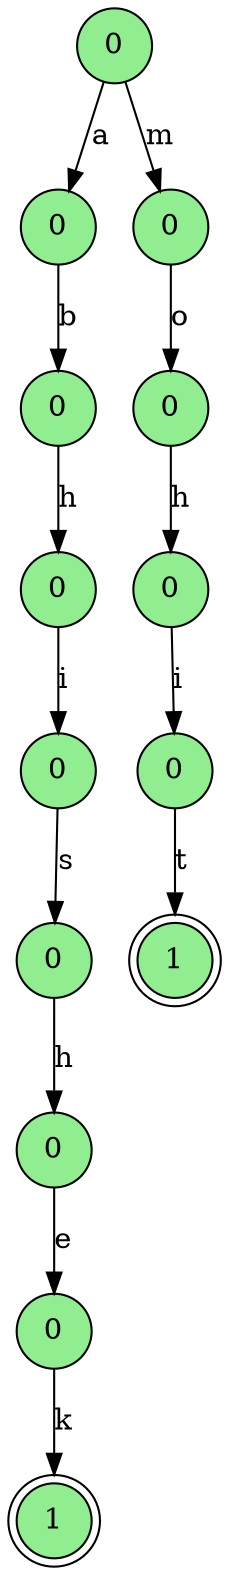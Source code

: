 digraph G {
node [shape=circle, fillcolor=lightgreen, style=filled];
node0x5568ef419eb0 [label=0];
node0x5568ef419eb0 -> node0x5568ef419f90 [label="a"];
node0x5568ef419f90 [label=0];
node0x5568ef419f90 -> node0x5568ef41a070 [label="b"];
node0x5568ef41a070 [label=0];
node0x5568ef41a070 -> node0x5568ef41a150 [label="h"];
node0x5568ef41a150 [label=0];
node0x5568ef41a150 -> node0x5568ef41a230 [label="i"];
node0x5568ef41a230 [label=0];
node0x5568ef41a230 -> node0x5568ef41a310 [label="s"];
node0x5568ef41a310 [label=0];
node0x5568ef41a310 -> node0x5568ef41a3f0 [label="h"];
node0x5568ef41a3f0 [label=0];
node0x5568ef41a3f0 -> node0x5568ef41a4d0 [label="e"];
node0x5568ef41a4d0 [label=0];
node0x5568ef41a4d0 -> node0x5568ef41a5b0 [label="k"];
node0x5568ef41a5b0 [label=1, shape=doublecircle];
node0x5568ef419eb0 [label=0];
node0x5568ef419eb0 -> node0x5568ef41b030 [label="m"];
node0x5568ef41b030 [label=0];
node0x5568ef41b030 -> node0x5568ef41b110 [label="o"];
node0x5568ef41b110 [label=0];
node0x5568ef41b110 -> node0x5568ef41b1f0 [label="h"];
node0x5568ef41b1f0 [label=0];
node0x5568ef41b1f0 -> node0x5568ef41b2d0 [label="i"];
node0x5568ef41b2d0 [label=0];
node0x5568ef41b2d0 -> node0x5568ef41b3b0 [label="t"];
node0x5568ef41b3b0 [label=1, shape=doublecircle];
}